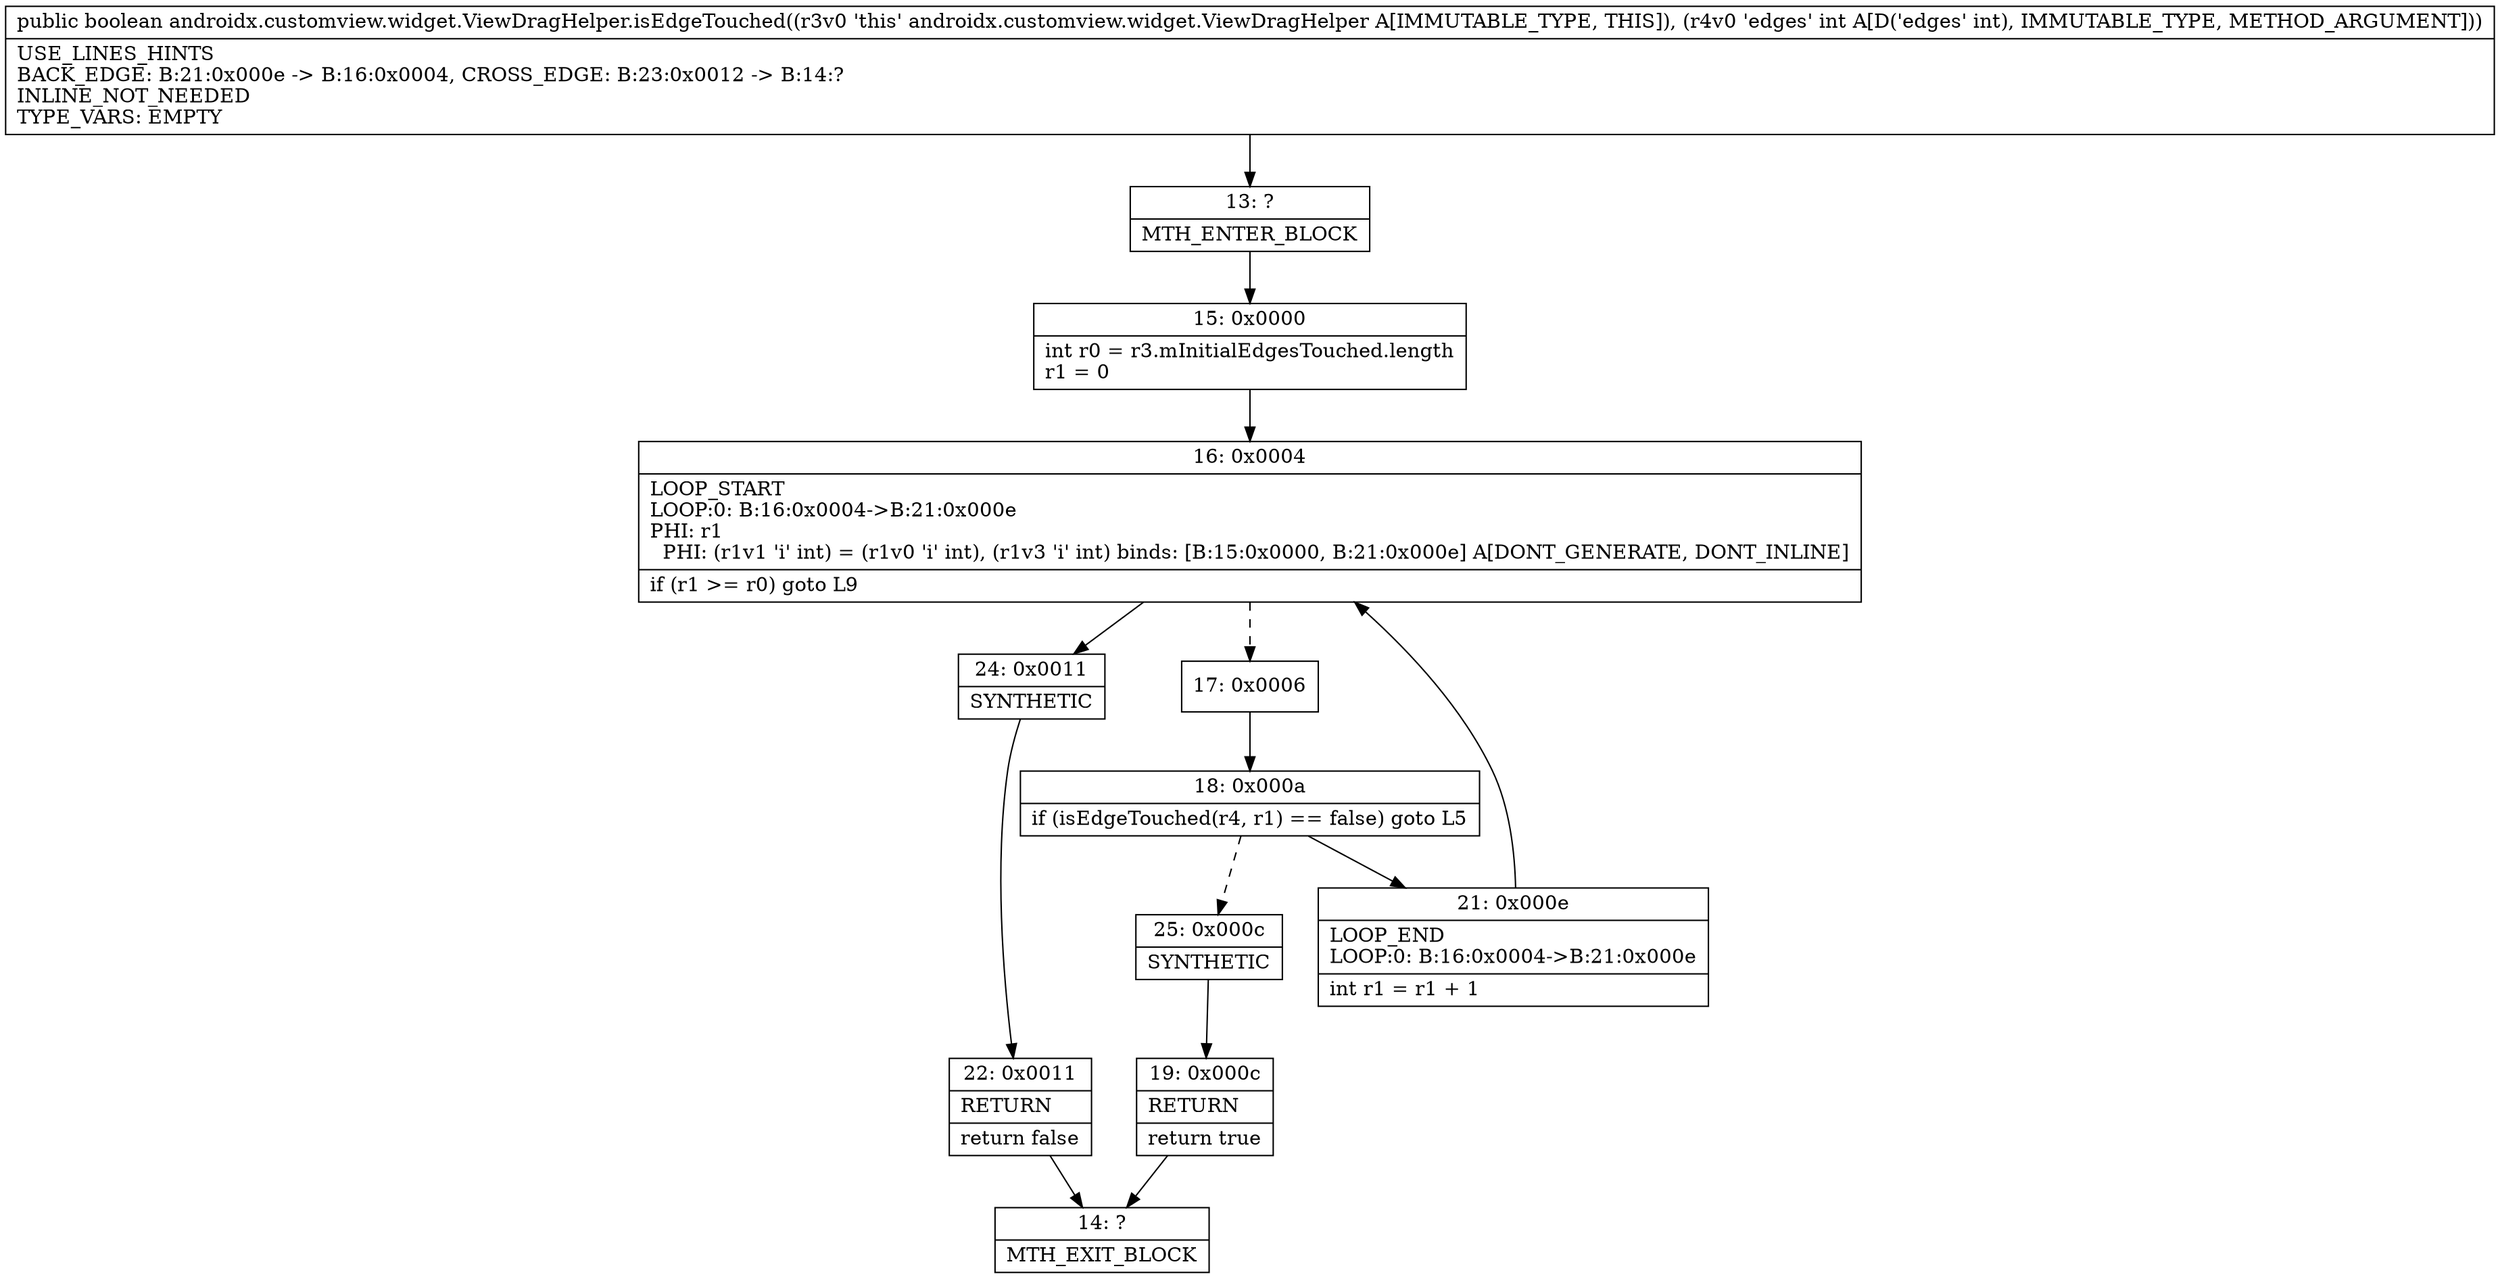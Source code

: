 digraph "CFG forandroidx.customview.widget.ViewDragHelper.isEdgeTouched(I)Z" {
Node_13 [shape=record,label="{13\:\ ?|MTH_ENTER_BLOCK\l}"];
Node_15 [shape=record,label="{15\:\ 0x0000|int r0 = r3.mInitialEdgesTouched.length\lr1 = 0\l}"];
Node_16 [shape=record,label="{16\:\ 0x0004|LOOP_START\lLOOP:0: B:16:0x0004\-\>B:21:0x000e\lPHI: r1 \l  PHI: (r1v1 'i' int) = (r1v0 'i' int), (r1v3 'i' int) binds: [B:15:0x0000, B:21:0x000e] A[DONT_GENERATE, DONT_INLINE]\l|if (r1 \>= r0) goto L9\l}"];
Node_17 [shape=record,label="{17\:\ 0x0006}"];
Node_18 [shape=record,label="{18\:\ 0x000a|if (isEdgeTouched(r4, r1) == false) goto L5\l}"];
Node_21 [shape=record,label="{21\:\ 0x000e|LOOP_END\lLOOP:0: B:16:0x0004\-\>B:21:0x000e\l|int r1 = r1 + 1\l}"];
Node_25 [shape=record,label="{25\:\ 0x000c|SYNTHETIC\l}"];
Node_19 [shape=record,label="{19\:\ 0x000c|RETURN\l|return true\l}"];
Node_14 [shape=record,label="{14\:\ ?|MTH_EXIT_BLOCK\l}"];
Node_24 [shape=record,label="{24\:\ 0x0011|SYNTHETIC\l}"];
Node_22 [shape=record,label="{22\:\ 0x0011|RETURN\l|return false\l}"];
MethodNode[shape=record,label="{public boolean androidx.customview.widget.ViewDragHelper.isEdgeTouched((r3v0 'this' androidx.customview.widget.ViewDragHelper A[IMMUTABLE_TYPE, THIS]), (r4v0 'edges' int A[D('edges' int), IMMUTABLE_TYPE, METHOD_ARGUMENT]))  | USE_LINES_HINTS\lBACK_EDGE: B:21:0x000e \-\> B:16:0x0004, CROSS_EDGE: B:23:0x0012 \-\> B:14:?\lINLINE_NOT_NEEDED\lTYPE_VARS: EMPTY\l}"];
MethodNode -> Node_13;Node_13 -> Node_15;
Node_15 -> Node_16;
Node_16 -> Node_17[style=dashed];
Node_16 -> Node_24;
Node_17 -> Node_18;
Node_18 -> Node_21;
Node_18 -> Node_25[style=dashed];
Node_21 -> Node_16;
Node_25 -> Node_19;
Node_19 -> Node_14;
Node_24 -> Node_22;
Node_22 -> Node_14;
}

